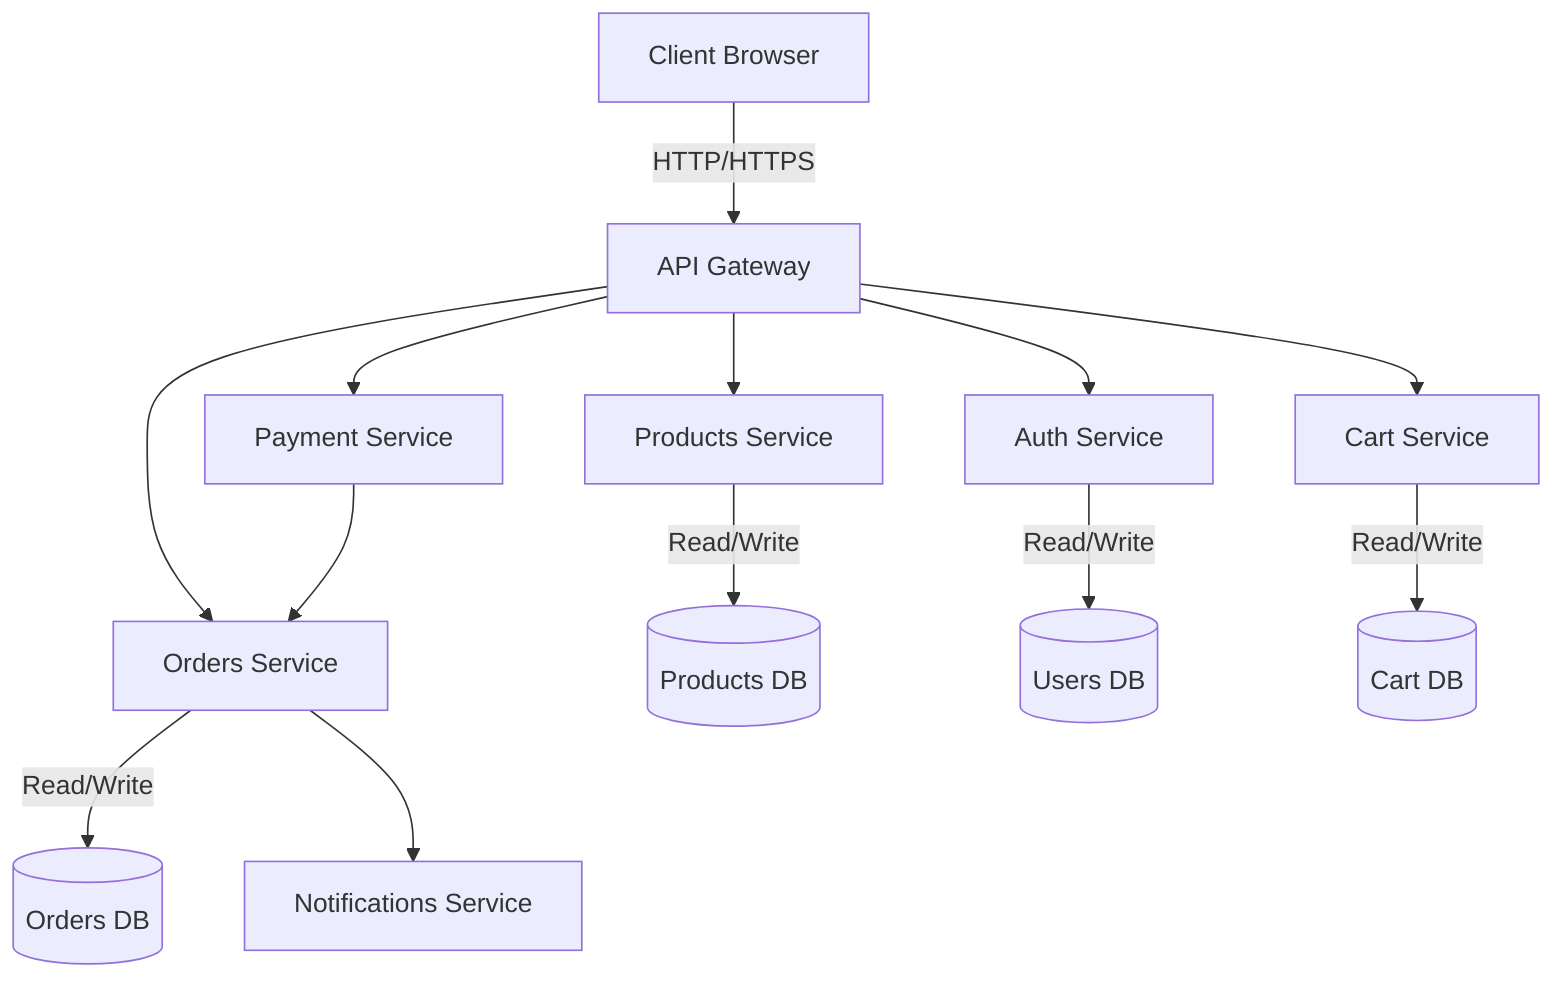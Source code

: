 graph TD
    Client[Client Browser]
    API[API Gateway]
    Auth[Auth Service]
    Products[Products Service]
    Cart[Cart Service]
    Orders[Orders Service]
    Payment[Payment Service]
    Notifications[Notifications Service]
    ProductsDB[(Products DB)]
    UsersDB[(Users DB)]
    CartDB[(Cart DB)]
    OrdersDB[(Orders DB)]
    
    Client -->|HTTP/HTTPS| API
    API --> Auth
    API --> Products
    API --> Cart
    API --> Orders
    API --> Payment
    
    Auth -->|Read/Write| UsersDB
    Products -->|Read/Write| ProductsDB
    Cart -->|Read/Write| CartDB
    Orders -->|Read/Write| OrdersDB
    Orders --> Notifications
    Payment --> Orders